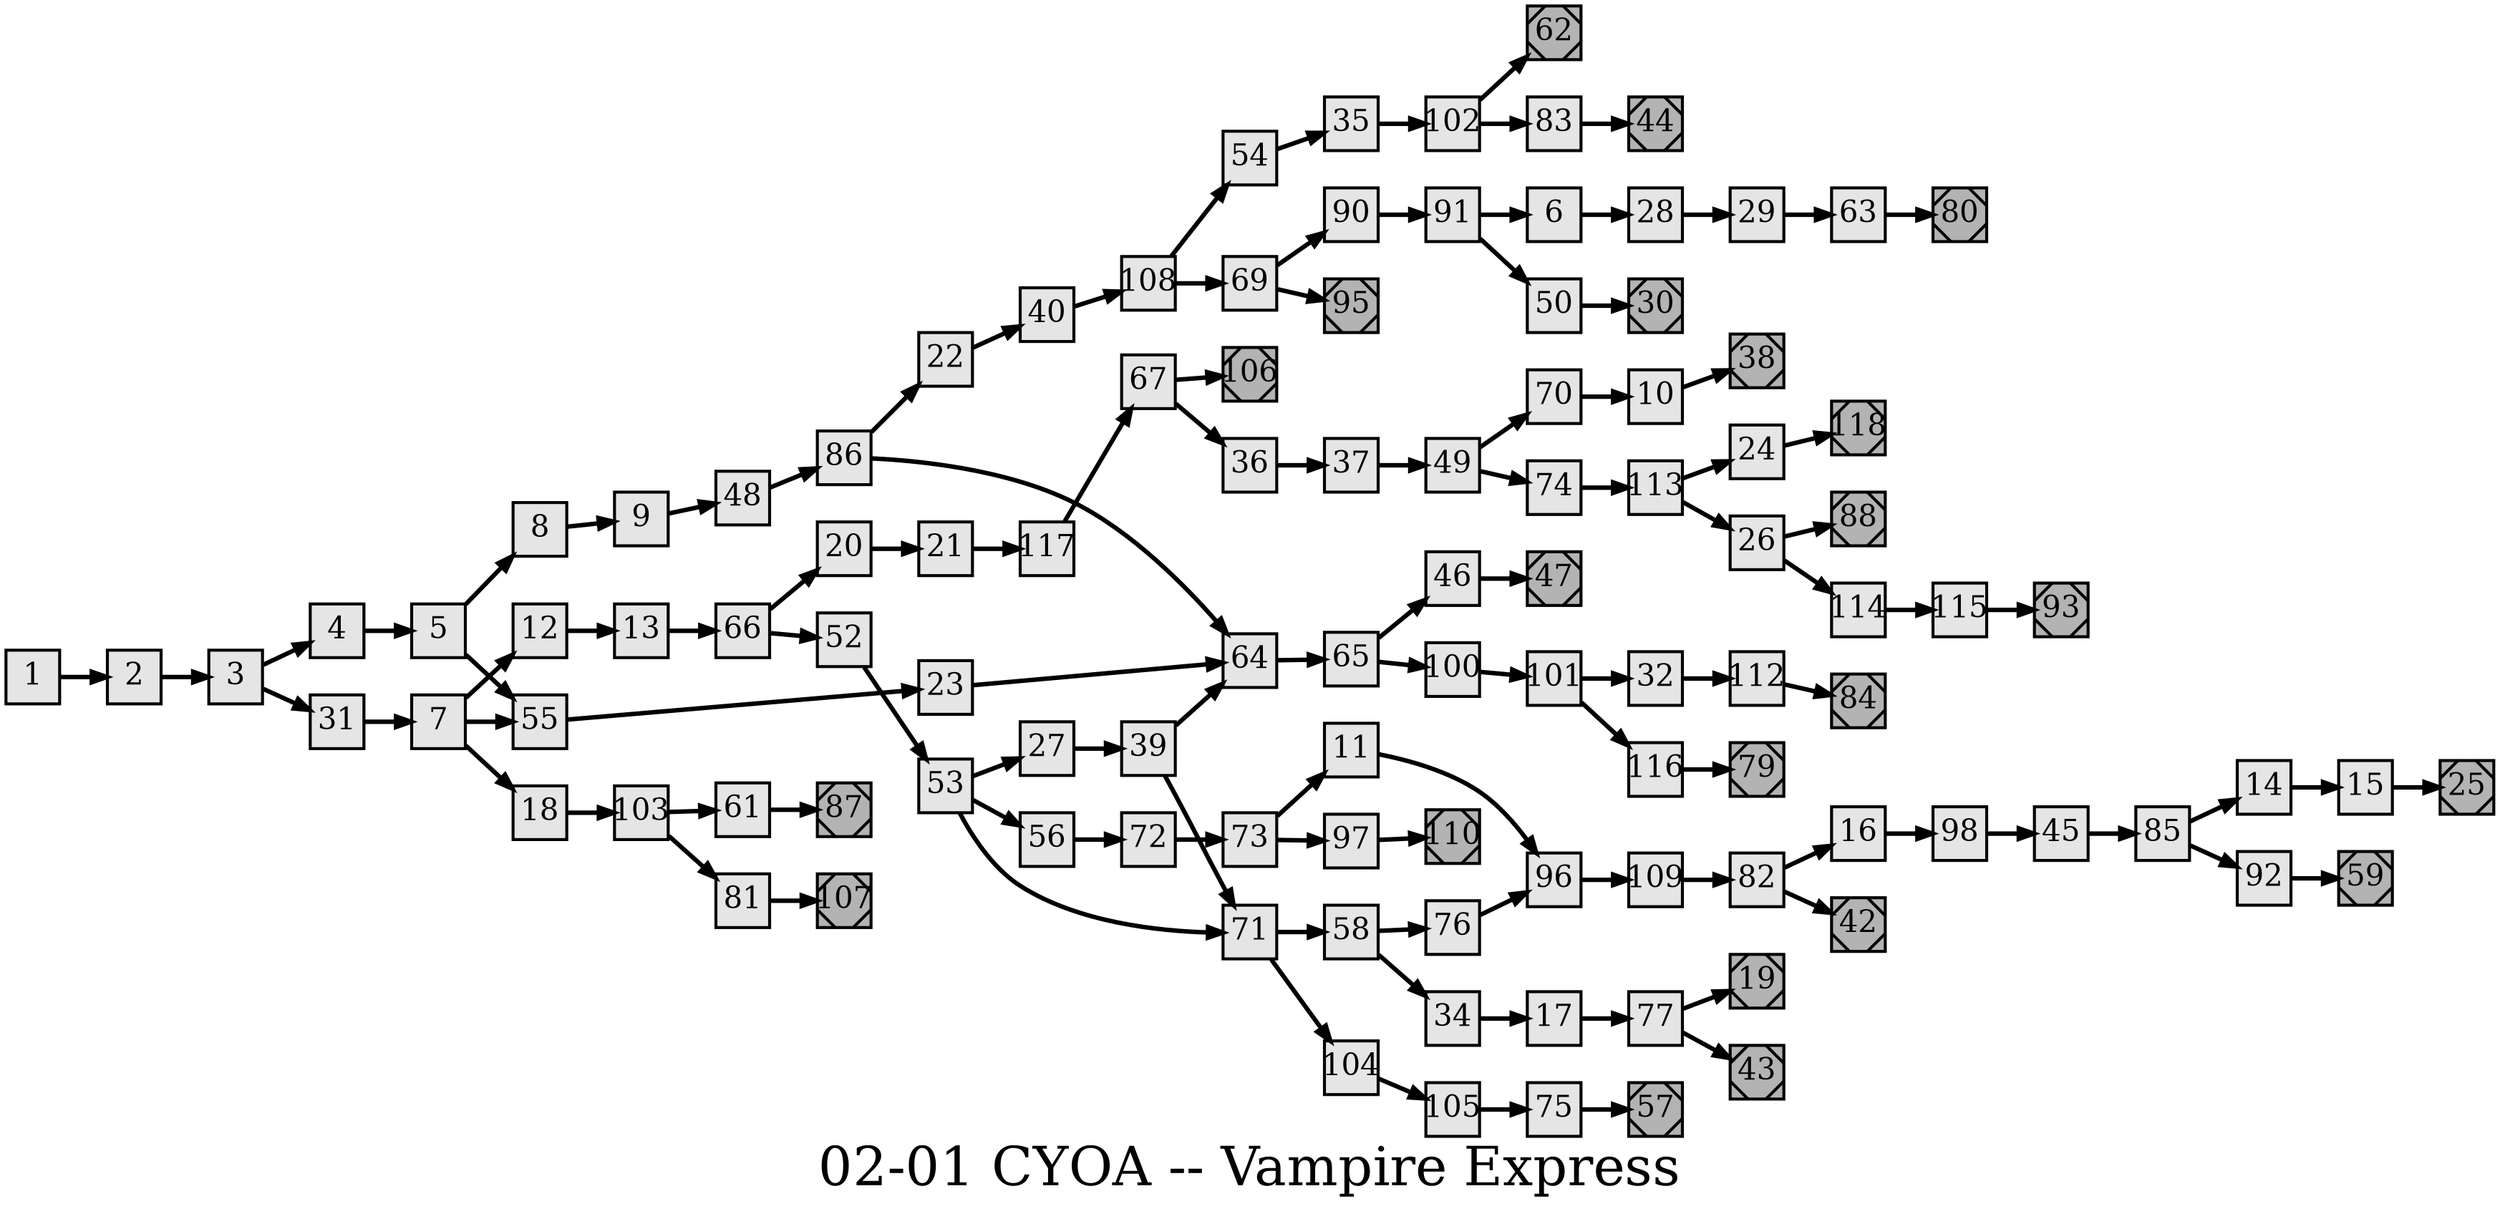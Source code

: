 digraph g{
  graph [ label="02-01 CYOA -- Vampire Express" rankdir=LR, ordering=out, fontsize=36, nodesep="0.35", ranksep="0.45"];
  node  [shape=rect, penwidth=2, fontsize=20, style=filled, fillcolor=grey90, margin="0,0", labelfloat=true, regular=true, fixedsize=true];
  edge  [labelfloat=true, penwidth=3, fontsize=12];
  // ---;
  // group  : Katz;
  // id     : 02-01;
  // gbid   : 541;
  // series : CYOA;
  // title  : Vampire Express;
  // author : Tony Koltz;
  // credit:;
  // - name : Cindy Lam;
  // role : encoder;
  // date : 2018-03-16;
  // - name : Jeremy Douglass;
  // role : editor;
  // date : 2018-05-04;
  // render:;
  // - name   : small;
  // styles : gvStyles.txt;
  // engine : dot;
  // comment: >;
  
  // ---;
  
  // From | To | Label;
  
  1 -> 2;
  2 -> 3;
  3 -> 4;
  3 -> 31;
  4 -> 5;
  5 -> 8;
  5 -> 55;
  6 -> 28;
  7 -> 12;
  7 -> 55;
  7 -> 18;
  8 -> 9;
  9 -> 48;
  10 -> 38;
  11 -> 96;
  12 -> 13;
  13 -> 66;
  14 -> 15;
  15 -> 25;
  16 -> 98;
  17 -> 77;
  18 -> 103;
  19	[ xlabel="E", shape=Msquare, fontsize=20, fillcolor=grey70, xlabel="" ];
  20 -> 21;
  21 -> 117;
  22 -> 40;
  23 -> 64;
  24 -> 118;
  25	[ xlabel="E", shape=Msquare, fontsize=20, fillcolor=grey70, xlabel="" ];
  26 -> 88;
  26 -> 114;
  27 -> 39;
  28 -> 29;
  29 -> 63;
  30	[ xlabel="E", shape=Msquare, fontsize=20, fillcolor=grey70, xlabel="" ];
  31 -> 7;
  32 -> 112;
  34 -> 17;
  35 -> 102;
  36 -> 37;
  37 -> 49;
  38	[ xlabel="E", shape=Msquare, fontsize=20, fillcolor=grey70, xlabel="" ];
  39 -> 64;
  39 -> 71;
  40 -> 108;
  42	[ xlabel="E", shape=Msquare, fontsize=20, fillcolor=grey70, xlabel="" ];
  43	[ xlabel="E", shape=Msquare, fontsize=20, fillcolor=grey70, xlabel="" ];
  44	[ xlabel="E", shape=Msquare, fontsize=20, fillcolor=grey70, xlabel="" ];
  45 -> 85;
  46 -> 47;
  47	[ xlabel="E", shape=Msquare, fontsize=20, fillcolor=grey70, xlabel="" ];
  48 -> 86;
  49 -> 70;
  49 -> 74;
  50 -> 30;
  52 -> 53;
  53 -> 27;
  53 -> 56;
  53 -> 71;
  54 -> 35;
  55 -> 23;
  56 -> 72;
  57	[ xlabel="E", shape=Msquare, fontsize=20, fillcolor=grey70, xlabel="" ];
  58 -> 76;
  58 -> 34;
  59	[ xlabel="E", shape=Msquare, fontsize=20, fillcolor=grey70, xlabel="" ];
  61 -> 87;
  62	[ xlabel="E", shape=Msquare, fontsize=20, fillcolor=grey70, xlabel="" ];
  63 -> 80;
  64 -> 65;
  65 -> 46;
  65 -> 100;
  66 -> 20;
  66 -> 52;
  67 -> 106;
  67 -> 36;
  69 -> 90;
  69 -> 95;
  70 -> 10;
  71 -> 58;
  71 -> 104;
  72 -> 73;
  73 -> 11;
  73 -> 97;
  74 -> 113;
  75 -> 57;
  76 -> 96;
  77 -> 19;
  77 -> 43;
  79	[ xlabel="E", shape=Msquare, fontsize=20, fillcolor=grey70, xlabel="" ];
  80	[ xlabel="E", shape=Msquare, fontsize=20, fillcolor=grey70, xlabel="" ];
  81 -> 107;
  82 -> 16;
  82 -> 42;
  83 -> 44;
  84	[ xlabel="E", shape=Msquare, fontsize=20, fillcolor=grey70, xlabel="" ];
  85 -> 14;
  85 -> 92;
  86 -> 22;
  86 -> 64;
  87	[ xlabel="E", shape=Msquare, fontsize=20, fillcolor=grey70, xlabel="" ];
  88	[ xlabel="E", shape=Msquare, fontsize=20, fillcolor=grey70, xlabel="" ];
  90 -> 91;
  91 -> 6;
  91 -> 50;
  92 -> 59;
  93	[ xlabel="E", shape=Msquare, fontsize=20, fillcolor=grey70, xlabel="" ];
  95	[ xlabel="E", shape=Msquare, fontsize=20, fillcolor=grey70, xlabel="" ];
  96 -> 109;
  97 -> 110;
  98 -> 45;
  100 -> 101;
  101 -> 32;
  101 -> 116;
  102 -> 62;
  102 -> 83;
  103 -> 61;
  103 -> 81;
  104 -> 105;
  105 -> 75;
  106	[ xlabel="E", shape=Msquare, fontsize=20, fillcolor=grey70, xlabel="" ];
  107	[ xlabel="E", shape=Msquare, fontsize=20, fillcolor=grey70, xlabel="" ];
  108 -> 54;
  108 -> 69;
  109 -> 82;
  110	[ xlabel="E", shape=Msquare, fontsize=20, fillcolor=grey70, xlabel="" ];
  112 -> 84;
  113 -> 24;
  113 -> 26;
  114 -> 115;
  115 -> 93;
  116 -> 79;
  117 -> 67;
  118	[ xlabel="E", shape=Msquare, fontsize=20, fillcolor=grey70, xlabel="" ];
  
  // Illustrations;
  
  32	[ xlabel="ILL", image="illustration-full.png", xlabel="" ];
  40	[ xlabel="ILL", image="illustration-full.png", xlabel="" ];
  50	[ xlabel="ILL", image="illustration-full.png", xlabel="" ];
  61	[ xlabel="ILL", image="illustration-full.png", xlabel="" ];
  67	[ xlabel="ILL", image="illustration-full.png", xlabel="" ];
  79	[ xlabel="ILL", image="illustration-full.png", xlabel="" ];
  88	[ xlabel="ILL", image="illustration-full.png", xlabel="" ];
  95	[ xlabel="ILL", image="illustration-full.png", xlabel="" ];
  98	[ xlabel="ILL", image="illustration-full.png", xlabel="" ];
  110	[ xlabel="ILL", image="illustration-full.png", xlabel="" ];
  1	[ xlabel="IAFTER", image="illustration-lower.png", xlabel="" ];
  4	[ xlabel="IAFTER", image="illustration-lower.png", xlabel="" ];
  12	[ xlabel="IAFTER", image="illustration-lower.png", xlabel="" ];
  18	[ xlabel="IAFTER", image="illustration-lower.png", xlabel="" ];
  21	[ xlabel="IAFTER", image="illustration-lower.png", xlabel="" ];
  24	[ xlabel="IBEFORE", image="illustration-upper.png", xlabel="" ];
  28	[ xlabel="IMID", image="illustration-mid.png", xlabel="" ];	// two-page diagonal staircase illustration
  37	[ xlabel="IBEFORE", image="illustration-upper.png", xlabel="" ];
  40	[ xlabel="IAFTER", image="illustration-lower.png", xlabel="" ];	// two-page
  46	[ xlabel="IBEFORE", image="illustration-upper.png", xlabel="" ];
  54	[ xlabel="IAFTER", image="illustration-lower.png", xlabel="" ];
  64	[ xlabel="IMID", image="illustration-mid.png", xlabel="" ];
  72	[ xlabel="IMID", image="illustration-mid.png", xlabel="" ];
  74	[ xlabel="IBEFORE", image="illustration-upper.png", xlabel="" ];
  83	[ xlabel="IAFTER", image="illustration-lower.png", xlabel="" ];
  84	[ xlabel="IBEFORE", image="illustration-upper.png", xlabel="" ];
  90	[ xlabel="IAFTER", image="illustration-lower.png", xlabel="" ];
  100	[ xlabel="IAFTER", image="illustration-lower.png", xlabel="" ];
  104	[ xlabel="IBEFORE", image="illustration-upper.png", xlabel="" ];
  114	[ xlabel="IAFTER", image="illustration-lower.png", xlabel="" ];
  117	[ xlabel="IBEFORE", image="illustration-upper.png", xlabel="" ];
}

